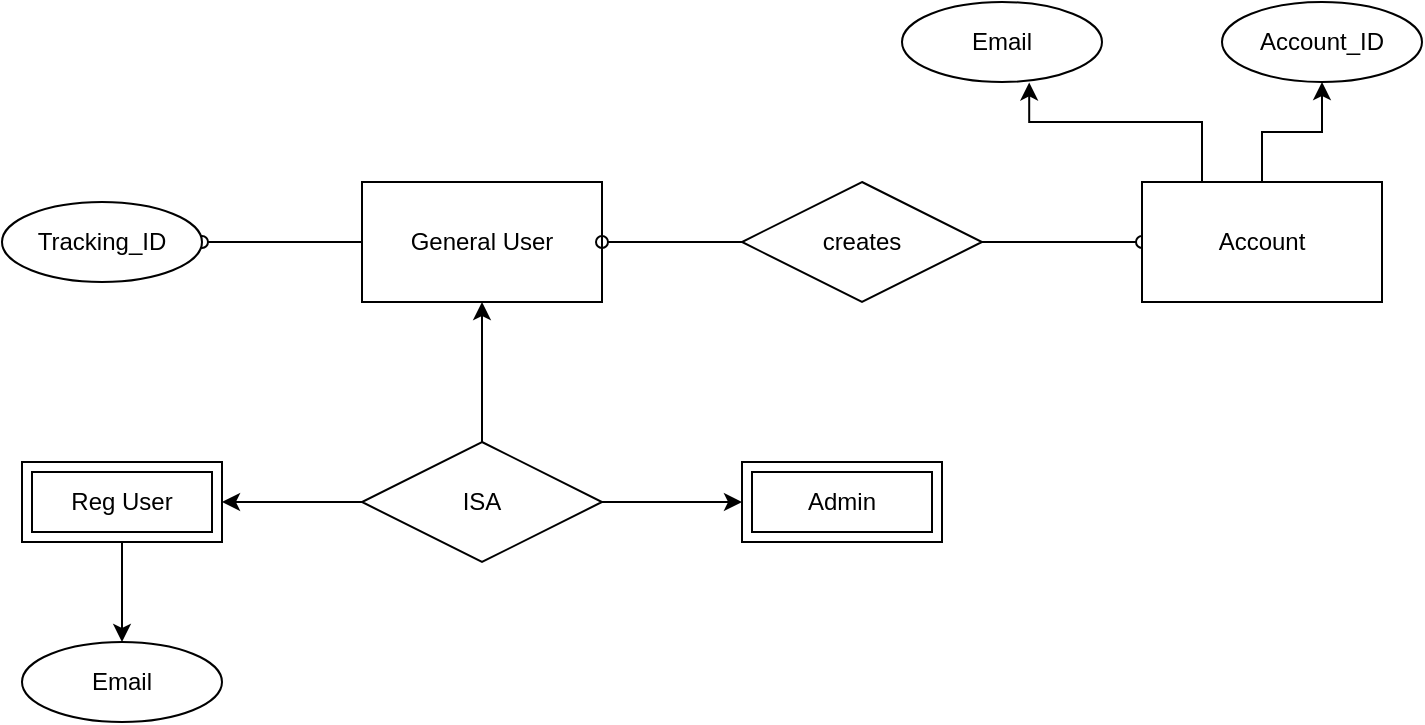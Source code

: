 <mxfile version="20.3.0" type="github">
  <diagram id="R2lEEEUBdFMjLlhIrx00" name="Page-1">
    <mxGraphModel dx="1038" dy="579" grid="1" gridSize="10" guides="1" tooltips="1" connect="1" arrows="1" fold="1" page="1" pageScale="1" pageWidth="850" pageHeight="1100" math="0" shadow="0" extFonts="Permanent Marker^https://fonts.googleapis.com/css?family=Permanent+Marker">
      <root>
        <mxCell id="0" />
        <mxCell id="1" parent="0" />
        <mxCell id="XhKN68E5VjjHFBh2-8qC-16" style="rounded=0;orthogonalLoop=1;jettySize=auto;html=1;entryX=1;entryY=0.5;entryDx=0;entryDy=0;startArrow=none;startFill=0;endArrow=oval;endFill=0;" edge="1" parent="1" source="XhKN68E5VjjHFBh2-8qC-1" target="XhKN68E5VjjHFBh2-8qC-15">
          <mxGeometry relative="1" as="geometry" />
        </mxCell>
        <mxCell id="XhKN68E5VjjHFBh2-8qC-1" value="General User" style="rounded=0;whiteSpace=wrap;html=1;" vertex="1" parent="1">
          <mxGeometry x="240" y="230" width="120" height="60" as="geometry" />
        </mxCell>
        <mxCell id="XhKN68E5VjjHFBh2-8qC-22" style="edgeStyle=orthogonalEdgeStyle;rounded=0;orthogonalLoop=1;jettySize=auto;html=1;entryX=0.5;entryY=0;entryDx=0;entryDy=0;startArrow=none;startFill=0;endArrow=classic;endFill=1;" edge="1" parent="1" source="XhKN68E5VjjHFBh2-8qC-3" target="XhKN68E5VjjHFBh2-8qC-19">
          <mxGeometry relative="1" as="geometry" />
        </mxCell>
        <mxCell id="XhKN68E5VjjHFBh2-8qC-3" value="Reg User" style="shape=ext;margin=3;double=1;whiteSpace=wrap;html=1;align=center;" vertex="1" parent="1">
          <mxGeometry x="70" y="370" width="100" height="40" as="geometry" />
        </mxCell>
        <mxCell id="XhKN68E5VjjHFBh2-8qC-4" value="Admin" style="shape=ext;margin=3;double=1;whiteSpace=wrap;html=1;align=center;" vertex="1" parent="1">
          <mxGeometry x="430" y="370" width="100" height="40" as="geometry" />
        </mxCell>
        <mxCell id="XhKN68E5VjjHFBh2-8qC-7" style="edgeStyle=orthogonalEdgeStyle;rounded=0;orthogonalLoop=1;jettySize=auto;html=1;entryX=0.5;entryY=1;entryDx=0;entryDy=0;" edge="1" parent="1" source="XhKN68E5VjjHFBh2-8qC-6" target="XhKN68E5VjjHFBh2-8qC-1">
          <mxGeometry relative="1" as="geometry" />
        </mxCell>
        <mxCell id="XhKN68E5VjjHFBh2-8qC-8" style="edgeStyle=orthogonalEdgeStyle;rounded=0;orthogonalLoop=1;jettySize=auto;html=1;entryX=1;entryY=0.5;entryDx=0;entryDy=0;" edge="1" parent="1" source="XhKN68E5VjjHFBh2-8qC-6" target="XhKN68E5VjjHFBh2-8qC-3">
          <mxGeometry relative="1" as="geometry" />
        </mxCell>
        <mxCell id="XhKN68E5VjjHFBh2-8qC-9" style="edgeStyle=orthogonalEdgeStyle;rounded=0;orthogonalLoop=1;jettySize=auto;html=1;entryX=0;entryY=0.5;entryDx=0;entryDy=0;" edge="1" parent="1" source="XhKN68E5VjjHFBh2-8qC-6" target="XhKN68E5VjjHFBh2-8qC-4">
          <mxGeometry relative="1" as="geometry" />
        </mxCell>
        <mxCell id="XhKN68E5VjjHFBh2-8qC-6" value="ISA" style="shape=rhombus;perimeter=rhombusPerimeter;whiteSpace=wrap;html=1;align=center;" vertex="1" parent="1">
          <mxGeometry x="240" y="360" width="120" height="60" as="geometry" />
        </mxCell>
        <mxCell id="XhKN68E5VjjHFBh2-8qC-12" style="rounded=0;orthogonalLoop=1;jettySize=auto;html=1;endArrow=oval;endFill=0;entryX=0;entryY=0.5;entryDx=0;entryDy=0;" edge="1" parent="1" source="XhKN68E5VjjHFBh2-8qC-10" target="XhKN68E5VjjHFBh2-8qC-11">
          <mxGeometry relative="1" as="geometry">
            <mxPoint x="620" y="260" as="targetPoint" />
          </mxGeometry>
        </mxCell>
        <mxCell id="XhKN68E5VjjHFBh2-8qC-14" style="edgeStyle=none;rounded=0;orthogonalLoop=1;jettySize=auto;html=1;endArrow=oval;endFill=0;startArrow=none;startFill=0;" edge="1" parent="1" source="XhKN68E5VjjHFBh2-8qC-10" target="XhKN68E5VjjHFBh2-8qC-1">
          <mxGeometry relative="1" as="geometry" />
        </mxCell>
        <mxCell id="XhKN68E5VjjHFBh2-8qC-10" value="creates" style="shape=rhombus;perimeter=rhombusPerimeter;whiteSpace=wrap;html=1;align=center;" vertex="1" parent="1">
          <mxGeometry x="430" y="230" width="120" height="60" as="geometry" />
        </mxCell>
        <mxCell id="XhKN68E5VjjHFBh2-8qC-20" style="edgeStyle=orthogonalEdgeStyle;rounded=0;orthogonalLoop=1;jettySize=auto;html=1;entryX=0.5;entryY=1;entryDx=0;entryDy=0;startArrow=none;startFill=0;endArrow=classic;endFill=1;" edge="1" parent="1" source="XhKN68E5VjjHFBh2-8qC-11" target="XhKN68E5VjjHFBh2-8qC-18">
          <mxGeometry relative="1" as="geometry" />
        </mxCell>
        <mxCell id="XhKN68E5VjjHFBh2-8qC-21" style="edgeStyle=orthogonalEdgeStyle;rounded=0;orthogonalLoop=1;jettySize=auto;html=1;entryX=0.636;entryY=1.005;entryDx=0;entryDy=0;entryPerimeter=0;startArrow=none;startFill=0;endArrow=classic;endFill=1;" edge="1" parent="1" source="XhKN68E5VjjHFBh2-8qC-11" target="XhKN68E5VjjHFBh2-8qC-17">
          <mxGeometry relative="1" as="geometry">
            <Array as="points">
              <mxPoint x="660" y="200" />
              <mxPoint x="574" y="200" />
            </Array>
          </mxGeometry>
        </mxCell>
        <mxCell id="XhKN68E5VjjHFBh2-8qC-11" value="Account" style="rounded=0;whiteSpace=wrap;html=1;" vertex="1" parent="1">
          <mxGeometry x="630" y="230" width="120" height="60" as="geometry" />
        </mxCell>
        <mxCell id="XhKN68E5VjjHFBh2-8qC-15" value="Tracking_ID" style="ellipse;whiteSpace=wrap;html=1;align=center;" vertex="1" parent="1">
          <mxGeometry x="60" y="240" width="100" height="40" as="geometry" />
        </mxCell>
        <mxCell id="XhKN68E5VjjHFBh2-8qC-17" value="Email" style="ellipse;whiteSpace=wrap;html=1;align=center;" vertex="1" parent="1">
          <mxGeometry x="510" y="140" width="100" height="40" as="geometry" />
        </mxCell>
        <mxCell id="XhKN68E5VjjHFBh2-8qC-18" value="Account_ID" style="ellipse;whiteSpace=wrap;html=1;align=center;" vertex="1" parent="1">
          <mxGeometry x="670" y="140" width="100" height="40" as="geometry" />
        </mxCell>
        <mxCell id="XhKN68E5VjjHFBh2-8qC-19" value="Email" style="ellipse;whiteSpace=wrap;html=1;align=center;" vertex="1" parent="1">
          <mxGeometry x="70" y="460" width="100" height="40" as="geometry" />
        </mxCell>
      </root>
    </mxGraphModel>
  </diagram>
</mxfile>
